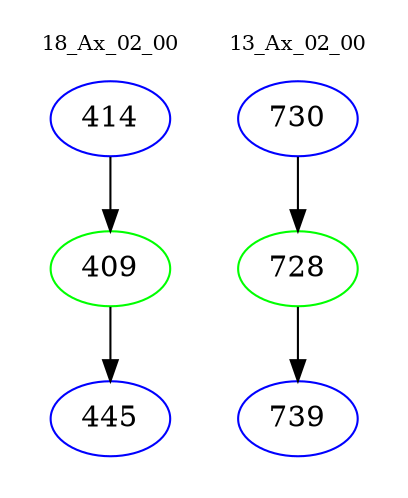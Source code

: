 digraph{
subgraph cluster_0 {
color = white
label = "18_Ax_02_00";
fontsize=10;
T0_414 [label="414", color="blue"]
T0_414 -> T0_409 [color="black"]
T0_409 [label="409", color="green"]
T0_409 -> T0_445 [color="black"]
T0_445 [label="445", color="blue"]
}
subgraph cluster_1 {
color = white
label = "13_Ax_02_00";
fontsize=10;
T1_730 [label="730", color="blue"]
T1_730 -> T1_728 [color="black"]
T1_728 [label="728", color="green"]
T1_728 -> T1_739 [color="black"]
T1_739 [label="739", color="blue"]
}
}
